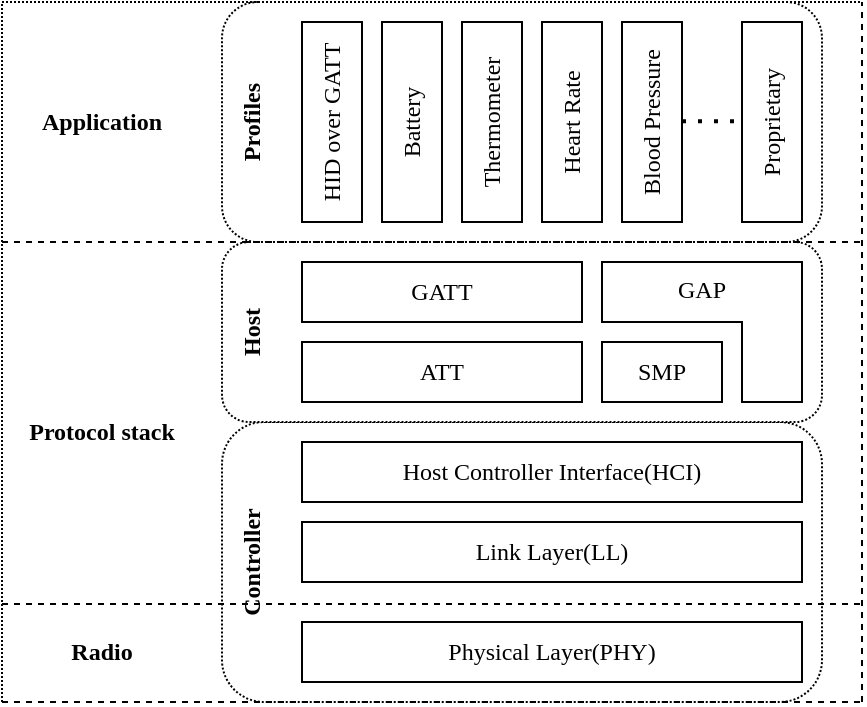 <mxfile version="13.6.6" type="github" pages="2"><diagram id="thj_J4kE75ELtRwNi25f" name="第 1 页"><mxGraphModel dx="588" dy="398" grid="1" gridSize="10" guides="1" tooltips="1" connect="1" arrows="1" fold="1" page="1" pageScale="1" pageWidth="827" pageHeight="1169" math="0" shadow="0"><root><mxCell id="0"/><mxCell id="1" parent="0"/><mxCell id="gzw1ZUmBr5JlNP4-qcju-20" value="" style="rounded=1;whiteSpace=wrap;html=1;fontFamily=Times New Roman;align=center;dashed=1;dashPattern=1 1;" parent="1" vertex="1"><mxGeometry x="370" y="160" width="300" height="120" as="geometry"/></mxCell><mxCell id="gzw1ZUmBr5JlNP4-qcju-19" value="" style="rounded=1;whiteSpace=wrap;html=1;fontFamily=Times New Roman;align=center;dashed=1;dashPattern=1 1;" parent="1" vertex="1"><mxGeometry x="370" y="370" width="300" height="140" as="geometry"/></mxCell><mxCell id="gzw1ZUmBr5JlNP4-qcju-18" value="" style="rounded=1;whiteSpace=wrap;html=1;fontFamily=Times New Roman;align=center;dashed=1;dashPattern=1 1;" parent="1" vertex="1"><mxGeometry x="370" y="280" width="300" height="90" as="geometry"/></mxCell><mxCell id="gzw1ZUmBr5JlNP4-qcju-1" value="&lt;font face=&quot;Times New Roman&quot;&gt;Host Controller Interface(HCI)&lt;/font&gt;" style="rounded=0;whiteSpace=wrap;html=1;" parent="1" vertex="1"><mxGeometry x="410" y="380" width="250" height="30" as="geometry"/></mxCell><mxCell id="gzw1ZUmBr5JlNP4-qcju-2" value="&lt;font face=&quot;Times New Roman&quot;&gt;Link Layer(LL)&lt;/font&gt;" style="rounded=0;whiteSpace=wrap;html=1;" parent="1" vertex="1"><mxGeometry x="410" y="420" width="250" height="30" as="geometry"/></mxCell><mxCell id="gzw1ZUmBr5JlNP4-qcju-3" value="&lt;font face=&quot;Times New Roman&quot;&gt;Physical Layer(PHY)&lt;/font&gt;" style="rounded=0;whiteSpace=wrap;html=1;" parent="1" vertex="1"><mxGeometry x="410" y="470" width="250" height="30" as="geometry"/></mxCell><mxCell id="gzw1ZUmBr5JlNP4-qcju-4" value="&lt;font face=&quot;Times New Roman&quot;&gt;GATT&lt;/font&gt;" style="rounded=0;whiteSpace=wrap;html=1;" parent="1" vertex="1"><mxGeometry x="410" y="290" width="140" height="30" as="geometry"/></mxCell><mxCell id="gzw1ZUmBr5JlNP4-qcju-5" value="&lt;font face=&quot;Times New Roman&quot;&gt;ATT&lt;/font&gt;" style="rounded=0;whiteSpace=wrap;html=1;" parent="1" vertex="1"><mxGeometry x="410" y="330" width="140" height="30" as="geometry"/></mxCell><mxCell id="gzw1ZUmBr5JlNP4-qcju-6" value="&lt;font face=&quot;Times New Roman&quot;&gt;SMP&lt;/font&gt;" style="rounded=0;whiteSpace=wrap;html=1;" parent="1" vertex="1"><mxGeometry x="560" y="330" width="60" height="30" as="geometry"/></mxCell><mxCell id="gzw1ZUmBr5JlNP4-qcju-7" value="&lt;font face=&quot;Times New Roman&quot;&gt;GAP&lt;/font&gt;" style="shape=corner;whiteSpace=wrap;html=1;direction=south;dx=30;dy=30;align=center;verticalAlign=top;" parent="1" vertex="1"><mxGeometry x="560" y="290" width="100" height="70" as="geometry"/></mxCell><mxCell id="gzw1ZUmBr5JlNP4-qcju-8" value="Proprietary" style="rounded=0;whiteSpace=wrap;html=1;align=center;horizontal=0;fontFamily=Times New Roman;" parent="1" vertex="1"><mxGeometry x="630" y="170" width="30" height="100" as="geometry"/></mxCell><mxCell id="gzw1ZUmBr5JlNP4-qcju-10" value="Blood Pressure" style="rounded=0;whiteSpace=wrap;html=1;align=center;horizontal=0;fontFamily=Times New Roman;" parent="1" vertex="1"><mxGeometry x="570" y="170" width="30" height="100" as="geometry"/></mxCell><mxCell id="gzw1ZUmBr5JlNP4-qcju-11" value="Heart Rate" style="rounded=0;whiteSpace=wrap;html=1;align=center;horizontal=0;fontFamily=Times New Roman;" parent="1" vertex="1"><mxGeometry x="530" y="170" width="30" height="100" as="geometry"/></mxCell><mxCell id="gzw1ZUmBr5JlNP4-qcju-12" value="Thermometer" style="rounded=0;whiteSpace=wrap;html=1;align=center;horizontal=0;fontFamily=Times New Roman;" parent="1" vertex="1"><mxGeometry x="490" y="170" width="30" height="100" as="geometry"/></mxCell><mxCell id="gzw1ZUmBr5JlNP4-qcju-13" value="Battery" style="rounded=0;whiteSpace=wrap;html=1;align=center;horizontal=0;fontFamily=Times New Roman;" parent="1" vertex="1"><mxGeometry x="450" y="170" width="30" height="100" as="geometry"/></mxCell><mxCell id="gzw1ZUmBr5JlNP4-qcju-14" value="HID over GATT" style="rounded=0;whiteSpace=wrap;html=1;align=center;horizontal=0;fontFamily=Times New Roman;" parent="1" vertex="1"><mxGeometry x="410" y="170" width="30" height="100" as="geometry"/></mxCell><mxCell id="gzw1ZUmBr5JlNP4-qcju-16" value="" style="endArrow=none;dashed=1;html=1;dashPattern=1 3;strokeWidth=2;fontFamily=Times New Roman;" parent="1" edge="1"><mxGeometry width="50" height="50" relative="1" as="geometry"><mxPoint x="600" y="219.66" as="sourcePoint"/><mxPoint x="630" y="219.66" as="targetPoint"/></mxGeometry></mxCell><mxCell id="gzw1ZUmBr5JlNP4-qcju-21" value="" style="endArrow=none;dashed=1;html=1;fontFamily=Times New Roman;" parent="1" edge="1"><mxGeometry width="50" height="50" relative="1" as="geometry"><mxPoint x="260" y="461" as="sourcePoint"/><mxPoint x="690" y="461" as="targetPoint"/></mxGeometry></mxCell><mxCell id="gzw1ZUmBr5JlNP4-qcju-22" value="" style="endArrow=none;dashed=1;html=1;fontFamily=Times New Roman;" parent="1" edge="1"><mxGeometry width="50" height="50" relative="1" as="geometry"><mxPoint x="690" y="510" as="sourcePoint"/><mxPoint x="690" y="160" as="targetPoint"/></mxGeometry></mxCell><mxCell id="gzw1ZUmBr5JlNP4-qcju-23" value="" style="endArrow=none;dashed=1;html=1;fontFamily=Times New Roman;" parent="1" edge="1"><mxGeometry width="50" height="50" relative="1" as="geometry"><mxPoint x="260" y="510" as="sourcePoint"/><mxPoint x="690" y="510" as="targetPoint"/></mxGeometry></mxCell><mxCell id="gzw1ZUmBr5JlNP4-qcju-24" value="" style="endArrow=none;dashed=1;html=1;fontFamily=Times New Roman;" parent="1" edge="1"><mxGeometry width="50" height="50" relative="1" as="geometry"><mxPoint x="260" y="280" as="sourcePoint"/><mxPoint x="690" y="280" as="targetPoint"/></mxGeometry></mxCell><mxCell id="gzw1ZUmBr5JlNP4-qcju-25" value="" style="endArrow=none;dashed=1;html=1;dashPattern=1 1;fontFamily=Times New Roman;" parent="1" edge="1"><mxGeometry width="50" height="50" relative="1" as="geometry"><mxPoint x="260" y="510" as="sourcePoint"/><mxPoint x="260" y="160" as="targetPoint"/></mxGeometry></mxCell><mxCell id="gzw1ZUmBr5JlNP4-qcju-26" value="" style="endArrow=none;dashed=1;html=1;dashPattern=1 1;fontFamily=Times New Roman;" parent="1" edge="1"><mxGeometry width="50" height="50" relative="1" as="geometry"><mxPoint x="260" y="160" as="sourcePoint"/><mxPoint x="690" y="160" as="targetPoint"/></mxGeometry></mxCell><mxCell id="dULaCoxrfRG7FvKx6g9m-1" value="&lt;font face=&quot;Times New Roman&quot;&gt;Profiles&lt;/font&gt;" style="text;html=1;strokeColor=none;fillColor=none;align=center;verticalAlign=middle;whiteSpace=wrap;rounded=0;fontStyle=1;horizontal=0;direction=west;" vertex="1" parent="1"><mxGeometry x="370" y="190" width="30" height="60" as="geometry"/></mxCell><mxCell id="dULaCoxrfRG7FvKx6g9m-2" value="&lt;font face=&quot;Times New Roman&quot;&gt;Host&lt;/font&gt;" style="text;html=1;strokeColor=none;fillColor=none;align=center;verticalAlign=middle;whiteSpace=wrap;rounded=0;fontStyle=1;horizontal=0;direction=west;" vertex="1" parent="1"><mxGeometry x="370" y="295" width="30" height="60" as="geometry"/></mxCell><mxCell id="dULaCoxrfRG7FvKx6g9m-3" value="&lt;font face=&quot;Times New Roman&quot;&gt;Controller&lt;/font&gt;" style="text;html=1;strokeColor=none;fillColor=none;align=center;verticalAlign=middle;whiteSpace=wrap;rounded=0;fontStyle=1;horizontal=0;direction=west;" vertex="1" parent="1"><mxGeometry x="370" y="405" width="30" height="70" as="geometry"/></mxCell><mxCell id="dULaCoxrfRG7FvKx6g9m-4" value="&lt;font face=&quot;Times New Roman&quot;&gt;Application&lt;/font&gt;" style="text;html=1;strokeColor=none;fillColor=none;align=center;verticalAlign=middle;whiteSpace=wrap;rounded=0;fontStyle=1;horizontal=1;direction=west;" vertex="1" parent="1"><mxGeometry x="270" y="205" width="80" height="30" as="geometry"/></mxCell><mxCell id="dULaCoxrfRG7FvKx6g9m-6" value="&lt;font face=&quot;Times New Roman&quot;&gt;Protocol stack&lt;/font&gt;" style="text;html=1;strokeColor=none;fillColor=none;align=center;verticalAlign=middle;whiteSpace=wrap;rounded=0;fontStyle=1;horizontal=1;direction=west;" vertex="1" parent="1"><mxGeometry x="265" y="360" width="90" height="30" as="geometry"/></mxCell><mxCell id="dULaCoxrfRG7FvKx6g9m-7" value="&lt;font face=&quot;Times New Roman&quot;&gt;Radio&lt;/font&gt;" style="text;html=1;strokeColor=none;fillColor=none;align=center;verticalAlign=middle;whiteSpace=wrap;rounded=0;fontStyle=1;horizontal=1;direction=west;" vertex="1" parent="1"><mxGeometry x="280" y="470" width="60" height="30" as="geometry"/></mxCell></root></mxGraphModel></diagram><diagram id="lBrRNXoKxPCwJK3NzvvR" name="第 2 页"><mxGraphModel dx="852" dy="622" grid="1" gridSize="10" guides="1" tooltips="1" connect="1" arrows="1" fold="1" page="1" pageScale="1" pageWidth="827" pageHeight="1169" math="0" shadow="0"><root><mxCell id="OK28RixKJhlWEQAUsWUO-0"/><mxCell id="OK28RixKJhlWEQAUsWUO-1" parent="OK28RixKJhlWEQAUsWUO-0"/></root></mxGraphModel></diagram></mxfile>